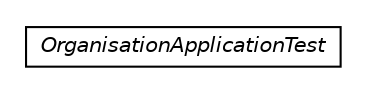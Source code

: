 #!/usr/local/bin/dot
#
# Class diagram 
# Generated by UMLGraph version R5_6_6-8-g8d7759 (http://www.umlgraph.org/)
#

digraph G {
	edge [fontname="Helvetica",fontsize=10,labelfontname="Helvetica",labelfontsize=10];
	node [fontname="Helvetica",fontsize=10,shape=plaintext];
	nodesep=0.25;
	ranksep=0.5;
	// org.dddlib.organisation.application.OrganisationApplicationTest
	c5 [label=<<table title="org.dddlib.organisation.application.OrganisationApplicationTest" border="0" cellborder="1" cellspacing="0" cellpadding="2" port="p" href="./OrganisationApplicationTest.html">
		<tr><td><table border="0" cellspacing="0" cellpadding="1">
<tr><td align="center" balign="center"><font face="Helvetica-Oblique"> OrganisationApplicationTest </font></td></tr>
		</table></td></tr>
		</table>>, URL="./OrganisationApplicationTest.html", fontname="Helvetica", fontcolor="black", fontsize=10.0];
}

